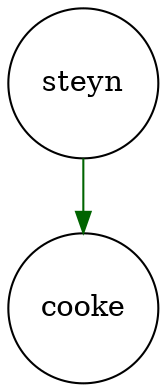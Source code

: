 digraph fullagr_steyn_cooke { 
 K=0.6 
 "steyn" -> { "cooke" } [color="darkgreen", arrowhead="normal", penwidth=1, href="#7"]; 
 "steyn" [shape="circle", fixedsize="true", height=1, width=1, style="filled", fillcolor="white", href="#steyn"]; 
 "cooke" [shape="circle", fixedsize="true", height=1, width=1, style="filled", fillcolor="white", href="#cooke"]; 

}
